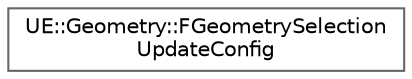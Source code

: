digraph "Graphical Class Hierarchy"
{
 // INTERACTIVE_SVG=YES
 // LATEX_PDF_SIZE
  bgcolor="transparent";
  edge [fontname=Helvetica,fontsize=10,labelfontname=Helvetica,labelfontsize=10];
  node [fontname=Helvetica,fontsize=10,shape=box,height=0.2,width=0.4];
  rankdir="LR";
  Node0 [id="Node000000",label="UE::Geometry::FGeometrySelection\lUpdateConfig",height=0.2,width=0.4,color="grey40", fillcolor="white", style="filled",URL="$db/da7/structUE_1_1Geometry_1_1FGeometrySelectionUpdateConfig.html",tooltip="FGeometrySelectionUpdateConfig is passed to various Selection Editing functions/classes to indicate w..."];
}
